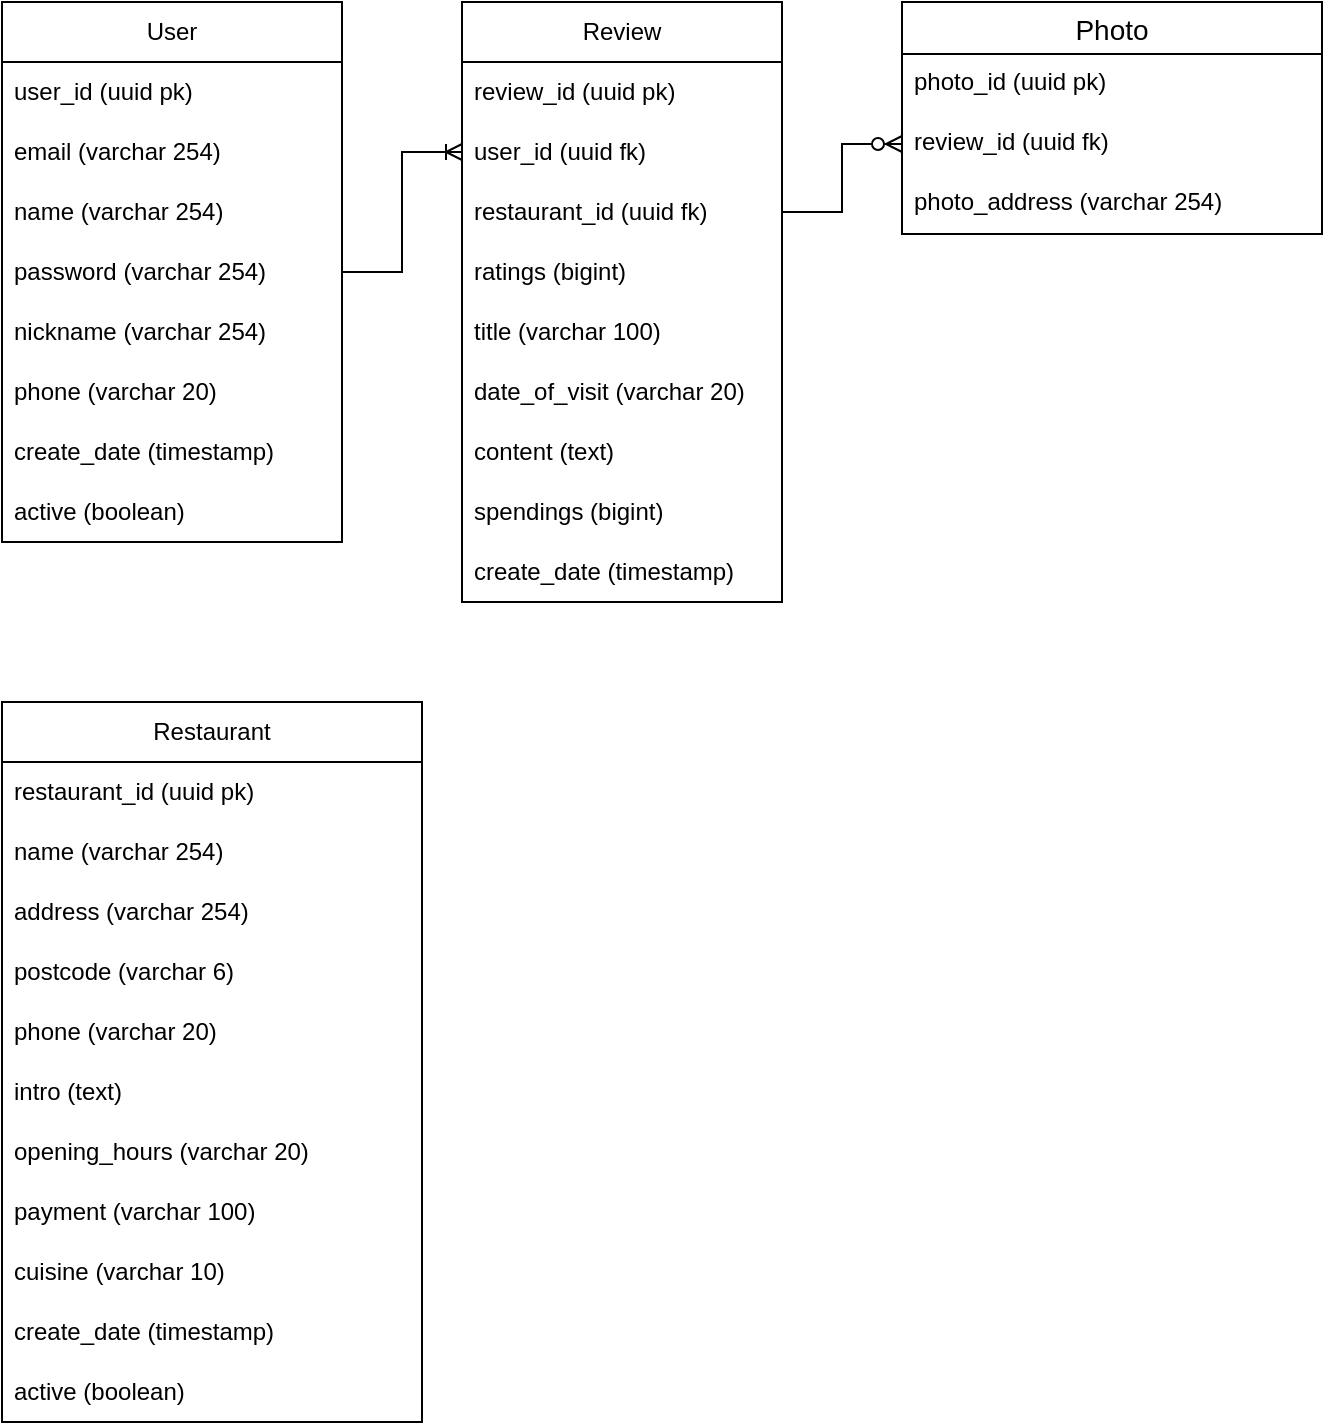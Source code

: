 <mxfile version="22.0.2" type="github">
  <diagram name="Page-1" id="bt4J-RYASBBXlsuIhD9O">
    <mxGraphModel dx="1749" dy="977" grid="1" gridSize="10" guides="1" tooltips="1" connect="1" arrows="1" fold="1" page="1" pageScale="1" pageWidth="827" pageHeight="1169" math="0" shadow="0">
      <root>
        <mxCell id="0" />
        <mxCell id="1" parent="0" />
        <mxCell id="E4omBe3Crhu_GPSOUXFa-1" value="Restaurant" style="swimlane;fontStyle=0;childLayout=stackLayout;horizontal=1;startSize=30;horizontalStack=0;resizeParent=1;resizeParentMax=0;resizeLast=0;collapsible=1;marginBottom=0;whiteSpace=wrap;html=1;" vertex="1" parent="1">
          <mxGeometry x="84" y="520" width="210" height="360" as="geometry" />
        </mxCell>
        <mxCell id="E4omBe3Crhu_GPSOUXFa-2" value="restaurant_id (uuid pk)" style="text;strokeColor=none;fillColor=none;align=left;verticalAlign=middle;spacingLeft=4;spacingRight=4;overflow=hidden;points=[[0,0.5],[1,0.5]];portConstraint=eastwest;rotatable=0;whiteSpace=wrap;html=1;" vertex="1" parent="E4omBe3Crhu_GPSOUXFa-1">
          <mxGeometry y="30" width="210" height="30" as="geometry" />
        </mxCell>
        <mxCell id="E4omBe3Crhu_GPSOUXFa-3" value="name (varchar 254)&lt;span style=&quot;white-space: pre;&quot;&gt;&#x9;&lt;/span&gt;" style="text;strokeColor=none;fillColor=none;align=left;verticalAlign=middle;spacingLeft=4;spacingRight=4;overflow=hidden;points=[[0,0.5],[1,0.5]];portConstraint=eastwest;rotatable=0;whiteSpace=wrap;html=1;" vertex="1" parent="E4omBe3Crhu_GPSOUXFa-1">
          <mxGeometry y="60" width="210" height="30" as="geometry" />
        </mxCell>
        <mxCell id="E4omBe3Crhu_GPSOUXFa-4" value="address&amp;nbsp;(varchar 254)" style="text;strokeColor=none;fillColor=none;align=left;verticalAlign=middle;spacingLeft=4;spacingRight=4;overflow=hidden;points=[[0,0.5],[1,0.5]];portConstraint=eastwest;rotatable=0;whiteSpace=wrap;html=1;" vertex="1" parent="E4omBe3Crhu_GPSOUXFa-1">
          <mxGeometry y="90" width="210" height="30" as="geometry" />
        </mxCell>
        <mxCell id="E4omBe3Crhu_GPSOUXFa-9" value="postcode (varchar 6)" style="text;strokeColor=none;fillColor=none;align=left;verticalAlign=middle;spacingLeft=4;spacingRight=4;overflow=hidden;points=[[0,0.5],[1,0.5]];portConstraint=eastwest;rotatable=0;whiteSpace=wrap;html=1;" vertex="1" parent="E4omBe3Crhu_GPSOUXFa-1">
          <mxGeometry y="120" width="210" height="30" as="geometry" />
        </mxCell>
        <mxCell id="E4omBe3Crhu_GPSOUXFa-8" value="phone (varchar 20)&lt;br&gt;" style="text;strokeColor=none;fillColor=none;align=left;verticalAlign=middle;spacingLeft=4;spacingRight=4;overflow=hidden;points=[[0,0.5],[1,0.5]];portConstraint=eastwest;rotatable=0;whiteSpace=wrap;html=1;" vertex="1" parent="E4omBe3Crhu_GPSOUXFa-1">
          <mxGeometry y="150" width="210" height="30" as="geometry" />
        </mxCell>
        <mxCell id="E4omBe3Crhu_GPSOUXFa-7" value="intro (text)" style="text;strokeColor=none;fillColor=none;align=left;verticalAlign=middle;spacingLeft=4;spacingRight=4;overflow=hidden;points=[[0,0.5],[1,0.5]];portConstraint=eastwest;rotatable=0;whiteSpace=wrap;html=1;" vertex="1" parent="E4omBe3Crhu_GPSOUXFa-1">
          <mxGeometry y="180" width="210" height="30" as="geometry" />
        </mxCell>
        <mxCell id="E4omBe3Crhu_GPSOUXFa-6" value="opening_hours (varchar 20)" style="text;strokeColor=none;fillColor=none;align=left;verticalAlign=middle;spacingLeft=4;spacingRight=4;overflow=hidden;points=[[0,0.5],[1,0.5]];portConstraint=eastwest;rotatable=0;whiteSpace=wrap;html=1;" vertex="1" parent="E4omBe3Crhu_GPSOUXFa-1">
          <mxGeometry y="210" width="210" height="30" as="geometry" />
        </mxCell>
        <mxCell id="E4omBe3Crhu_GPSOUXFa-5" value="payment (varchar 100)" style="text;strokeColor=none;fillColor=none;align=left;verticalAlign=middle;spacingLeft=4;spacingRight=4;overflow=hidden;points=[[0,0.5],[1,0.5]];portConstraint=eastwest;rotatable=0;whiteSpace=wrap;html=1;" vertex="1" parent="E4omBe3Crhu_GPSOUXFa-1">
          <mxGeometry y="240" width="210" height="30" as="geometry" />
        </mxCell>
        <mxCell id="E4omBe3Crhu_GPSOUXFa-10" value="cuisine (varchar 10)" style="text;strokeColor=none;fillColor=none;align=left;verticalAlign=middle;spacingLeft=4;spacingRight=4;overflow=hidden;points=[[0,0.5],[1,0.5]];portConstraint=eastwest;rotatable=0;whiteSpace=wrap;html=1;" vertex="1" parent="E4omBe3Crhu_GPSOUXFa-1">
          <mxGeometry y="270" width="210" height="30" as="geometry" />
        </mxCell>
        <mxCell id="E4omBe3Crhu_GPSOUXFa-26" value="create_date (timestamp)" style="text;strokeColor=none;fillColor=none;align=left;verticalAlign=middle;spacingLeft=4;spacingRight=4;overflow=hidden;points=[[0,0.5],[1,0.5]];portConstraint=eastwest;rotatable=0;whiteSpace=wrap;html=1;" vertex="1" parent="E4omBe3Crhu_GPSOUXFa-1">
          <mxGeometry y="300" width="210" height="30" as="geometry" />
        </mxCell>
        <mxCell id="E4omBe3Crhu_GPSOUXFa-22" value="active (boolean)" style="text;strokeColor=none;fillColor=none;align=left;verticalAlign=middle;spacingLeft=4;spacingRight=4;overflow=hidden;points=[[0,0.5],[1,0.5]];portConstraint=eastwest;rotatable=0;whiteSpace=wrap;html=1;" vertex="1" parent="E4omBe3Crhu_GPSOUXFa-1">
          <mxGeometry y="330" width="210" height="30" as="geometry" />
        </mxCell>
        <mxCell id="E4omBe3Crhu_GPSOUXFa-15" value="Review" style="swimlane;fontStyle=0;childLayout=stackLayout;horizontal=1;startSize=30;horizontalStack=0;resizeParent=1;resizeParentMax=0;resizeLast=0;collapsible=1;marginBottom=0;whiteSpace=wrap;html=1;" vertex="1" parent="1">
          <mxGeometry x="314" y="170" width="160" height="300" as="geometry" />
        </mxCell>
        <mxCell id="E4omBe3Crhu_GPSOUXFa-16" value="review_id (uuid pk)" style="text;strokeColor=none;fillColor=none;align=left;verticalAlign=middle;spacingLeft=4;spacingRight=4;overflow=hidden;points=[[0,0.5],[1,0.5]];portConstraint=eastwest;rotatable=0;whiteSpace=wrap;html=1;" vertex="1" parent="E4omBe3Crhu_GPSOUXFa-15">
          <mxGeometry y="30" width="160" height="30" as="geometry" />
        </mxCell>
        <mxCell id="E4omBe3Crhu_GPSOUXFa-17" value="user_id (uuid fk)" style="text;strokeColor=none;fillColor=none;align=left;verticalAlign=middle;spacingLeft=4;spacingRight=4;overflow=hidden;points=[[0,0.5],[1,0.5]];portConstraint=eastwest;rotatable=0;whiteSpace=wrap;html=1;" vertex="1" parent="E4omBe3Crhu_GPSOUXFa-15">
          <mxGeometry y="60" width="160" height="30" as="geometry" />
        </mxCell>
        <mxCell id="E4omBe3Crhu_GPSOUXFa-18" value="restaurant_id (uuid fk)" style="text;strokeColor=none;fillColor=none;align=left;verticalAlign=middle;spacingLeft=4;spacingRight=4;overflow=hidden;points=[[0,0.5],[1,0.5]];portConstraint=eastwest;rotatable=0;whiteSpace=wrap;html=1;" vertex="1" parent="E4omBe3Crhu_GPSOUXFa-15">
          <mxGeometry y="90" width="160" height="30" as="geometry" />
        </mxCell>
        <mxCell id="E4omBe3Crhu_GPSOUXFa-33" value="ratings (bigint)" style="text;strokeColor=none;fillColor=none;align=left;verticalAlign=middle;spacingLeft=4;spacingRight=4;overflow=hidden;points=[[0,0.5],[1,0.5]];portConstraint=eastwest;rotatable=0;whiteSpace=wrap;html=1;" vertex="1" parent="E4omBe3Crhu_GPSOUXFa-15">
          <mxGeometry y="120" width="160" height="30" as="geometry" />
        </mxCell>
        <mxCell id="E4omBe3Crhu_GPSOUXFa-34" value="title (varchar 100)" style="text;strokeColor=none;fillColor=none;align=left;verticalAlign=middle;spacingLeft=4;spacingRight=4;overflow=hidden;points=[[0,0.5],[1,0.5]];portConstraint=eastwest;rotatable=0;whiteSpace=wrap;html=1;" vertex="1" parent="E4omBe3Crhu_GPSOUXFa-15">
          <mxGeometry y="150" width="160" height="30" as="geometry" />
        </mxCell>
        <mxCell id="E4omBe3Crhu_GPSOUXFa-35" value="date_of_visit (varchar 20)" style="text;strokeColor=none;fillColor=none;align=left;verticalAlign=middle;spacingLeft=4;spacingRight=4;overflow=hidden;points=[[0,0.5],[1,0.5]];portConstraint=eastwest;rotatable=0;whiteSpace=wrap;html=1;" vertex="1" parent="E4omBe3Crhu_GPSOUXFa-15">
          <mxGeometry y="180" width="160" height="30" as="geometry" />
        </mxCell>
        <mxCell id="E4omBe3Crhu_GPSOUXFa-23" value="content (text)" style="text;strokeColor=none;fillColor=none;align=left;verticalAlign=middle;spacingLeft=4;spacingRight=4;overflow=hidden;points=[[0,0.5],[1,0.5]];portConstraint=eastwest;rotatable=0;whiteSpace=wrap;html=1;" vertex="1" parent="E4omBe3Crhu_GPSOUXFa-15">
          <mxGeometry y="210" width="160" height="30" as="geometry" />
        </mxCell>
        <mxCell id="E4omBe3Crhu_GPSOUXFa-36" value="spendings (bigint)" style="text;strokeColor=none;fillColor=none;align=left;verticalAlign=middle;spacingLeft=4;spacingRight=4;overflow=hidden;points=[[0,0.5],[1,0.5]];portConstraint=eastwest;rotatable=0;whiteSpace=wrap;html=1;" vertex="1" parent="E4omBe3Crhu_GPSOUXFa-15">
          <mxGeometry y="240" width="160" height="30" as="geometry" />
        </mxCell>
        <mxCell id="E4omBe3Crhu_GPSOUXFa-25" value="create_date (timestamp)" style="text;strokeColor=none;fillColor=none;align=left;verticalAlign=middle;spacingLeft=4;spacingRight=4;overflow=hidden;points=[[0,0.5],[1,0.5]];portConstraint=eastwest;rotatable=0;whiteSpace=wrap;html=1;" vertex="1" parent="E4omBe3Crhu_GPSOUXFa-15">
          <mxGeometry y="270" width="160" height="30" as="geometry" />
        </mxCell>
        <mxCell id="E4omBe3Crhu_GPSOUXFa-19" value="" style="edgeStyle=entityRelationEdgeStyle;fontSize=12;html=1;endArrow=ERoneToMany;rounded=0;exitX=1;exitY=0.5;exitDx=0;exitDy=0;entryX=0;entryY=0.5;entryDx=0;entryDy=0;" edge="1" parent="1" source="mieYkX1aIuDjJ9Mjdosa-12" target="E4omBe3Crhu_GPSOUXFa-17">
          <mxGeometry width="100" height="100" relative="1" as="geometry">
            <mxPoint x="394" y="470" as="sourcePoint" />
            <mxPoint x="494" y="370" as="targetPoint" />
          </mxGeometry>
        </mxCell>
        <mxCell id="mieYkX1aIuDjJ9Mjdosa-2" value="User" style="swimlane;fontStyle=0;childLayout=stackLayout;horizontal=1;startSize=30;horizontalStack=0;resizeParent=1;resizeParentMax=0;resizeLast=0;collapsible=1;marginBottom=0;whiteSpace=wrap;html=1;" parent="1" vertex="1">
          <mxGeometry x="84" y="170" width="170" height="270" as="geometry">
            <mxRectangle x="40" y="40" width="70" height="30" as="alternateBounds" />
          </mxGeometry>
        </mxCell>
        <mxCell id="mieYkX1aIuDjJ9Mjdosa-3" value="user_id (uuid pk)" style="text;strokeColor=none;fillColor=none;align=left;verticalAlign=middle;spacingLeft=4;spacingRight=4;overflow=hidden;points=[[0,0.5],[1,0.5]];portConstraint=eastwest;rotatable=0;whiteSpace=wrap;html=1;" parent="mieYkX1aIuDjJ9Mjdosa-2" vertex="1">
          <mxGeometry y="30" width="170" height="30" as="geometry" />
        </mxCell>
        <mxCell id="mieYkX1aIuDjJ9Mjdosa-5" value="email (varchar 254)" style="text;strokeColor=none;fillColor=none;align=left;verticalAlign=middle;spacingLeft=4;spacingRight=4;overflow=hidden;points=[[0,0.5],[1,0.5]];portConstraint=eastwest;rotatable=0;whiteSpace=wrap;html=1;" parent="mieYkX1aIuDjJ9Mjdosa-2" vertex="1">
          <mxGeometry y="60" width="170" height="30" as="geometry" />
        </mxCell>
        <mxCell id="mieYkX1aIuDjJ9Mjdosa-4" value="name (varchar 254)" style="text;strokeColor=none;fillColor=none;align=left;verticalAlign=middle;spacingLeft=4;spacingRight=4;overflow=hidden;points=[[0,0.5],[1,0.5]];portConstraint=eastwest;rotatable=0;whiteSpace=wrap;html=1;" parent="mieYkX1aIuDjJ9Mjdosa-2" vertex="1">
          <mxGeometry y="90" width="170" height="30" as="geometry" />
        </mxCell>
        <mxCell id="mieYkX1aIuDjJ9Mjdosa-12" value="password (varchar 254)" style="text;strokeColor=none;fillColor=none;align=left;verticalAlign=middle;spacingLeft=4;spacingRight=4;overflow=hidden;points=[[0,0.5],[1,0.5]];portConstraint=eastwest;rotatable=0;whiteSpace=wrap;html=1;" parent="mieYkX1aIuDjJ9Mjdosa-2" vertex="1">
          <mxGeometry y="120" width="170" height="30" as="geometry" />
        </mxCell>
        <mxCell id="mieYkX1aIuDjJ9Mjdosa-11" value="nickname (varchar 254)" style="text;strokeColor=none;fillColor=none;align=left;verticalAlign=middle;spacingLeft=4;spacingRight=4;overflow=hidden;points=[[0,0.5],[1,0.5]];portConstraint=eastwest;rotatable=0;whiteSpace=wrap;html=1;" parent="mieYkX1aIuDjJ9Mjdosa-2" vertex="1">
          <mxGeometry y="150" width="170" height="30" as="geometry" />
        </mxCell>
        <mxCell id="mieYkX1aIuDjJ9Mjdosa-13" value="phone (varchar 20)" style="text;strokeColor=none;fillColor=none;align=left;verticalAlign=middle;spacingLeft=4;spacingRight=4;overflow=hidden;points=[[0,0.5],[1,0.5]];portConstraint=eastwest;rotatable=0;whiteSpace=wrap;html=1;" parent="mieYkX1aIuDjJ9Mjdosa-2" vertex="1">
          <mxGeometry y="180" width="170" height="30" as="geometry" />
        </mxCell>
        <mxCell id="mieYkX1aIuDjJ9Mjdosa-15" value="create_date (timestamp)" style="text;strokeColor=none;fillColor=none;align=left;verticalAlign=middle;spacingLeft=4;spacingRight=4;overflow=hidden;points=[[0,0.5],[1,0.5]];portConstraint=eastwest;rotatable=0;whiteSpace=wrap;html=1;" parent="mieYkX1aIuDjJ9Mjdosa-2" vertex="1">
          <mxGeometry y="210" width="170" height="30" as="geometry" />
        </mxCell>
        <mxCell id="mieYkX1aIuDjJ9Mjdosa-16" value="active (boolean)" style="text;strokeColor=none;fillColor=none;align=left;verticalAlign=middle;spacingLeft=4;spacingRight=4;overflow=hidden;points=[[0,0.5],[1,0.5]];portConstraint=eastwest;rotatable=0;whiteSpace=wrap;html=1;" parent="mieYkX1aIuDjJ9Mjdosa-2" vertex="1">
          <mxGeometry y="240" width="170" height="30" as="geometry" />
        </mxCell>
        <mxCell id="E4omBe3Crhu_GPSOUXFa-28" value="" style="edgeStyle=entityRelationEdgeStyle;fontSize=12;html=1;endArrow=ERzeroToMany;endFill=1;rounded=0;exitX=1;exitY=0.5;exitDx=0;exitDy=0;entryX=0;entryY=0.5;entryDx=0;entryDy=0;" edge="1" parent="1" source="E4omBe3Crhu_GPSOUXFa-18" target="E4omBe3Crhu_GPSOUXFa-31">
          <mxGeometry width="100" height="100" relative="1" as="geometry">
            <mxPoint x="534" y="320" as="sourcePoint" />
            <mxPoint x="544" y="275" as="targetPoint" />
          </mxGeometry>
        </mxCell>
        <mxCell id="E4omBe3Crhu_GPSOUXFa-29" value="Photo" style="swimlane;fontStyle=0;childLayout=stackLayout;horizontal=1;startSize=26;horizontalStack=0;resizeParent=1;resizeParentMax=0;resizeLast=0;collapsible=1;marginBottom=0;align=center;fontSize=14;" vertex="1" parent="1">
          <mxGeometry x="534" y="170" width="210" height="116" as="geometry" />
        </mxCell>
        <mxCell id="E4omBe3Crhu_GPSOUXFa-30" value="photo_id (uuid pk)" style="text;strokeColor=none;fillColor=none;spacingLeft=4;spacingRight=4;overflow=hidden;rotatable=0;points=[[0,0.5],[1,0.5]];portConstraint=eastwest;fontSize=12;whiteSpace=wrap;html=1;" vertex="1" parent="E4omBe3Crhu_GPSOUXFa-29">
          <mxGeometry y="26" width="210" height="30" as="geometry" />
        </mxCell>
        <mxCell id="E4omBe3Crhu_GPSOUXFa-31" value="review_id (uuid fk)" style="text;strokeColor=none;fillColor=none;spacingLeft=4;spacingRight=4;overflow=hidden;rotatable=0;points=[[0,0.5],[1,0.5]];portConstraint=eastwest;fontSize=12;whiteSpace=wrap;html=1;" vertex="1" parent="E4omBe3Crhu_GPSOUXFa-29">
          <mxGeometry y="56" width="210" height="30" as="geometry" />
        </mxCell>
        <mxCell id="E4omBe3Crhu_GPSOUXFa-32" value="photo_address (varchar 254)" style="text;strokeColor=none;fillColor=none;spacingLeft=4;spacingRight=4;overflow=hidden;rotatable=0;points=[[0,0.5],[1,0.5]];portConstraint=eastwest;fontSize=12;whiteSpace=wrap;html=1;" vertex="1" parent="E4omBe3Crhu_GPSOUXFa-29">
          <mxGeometry y="86" width="210" height="30" as="geometry" />
        </mxCell>
      </root>
    </mxGraphModel>
  </diagram>
</mxfile>
